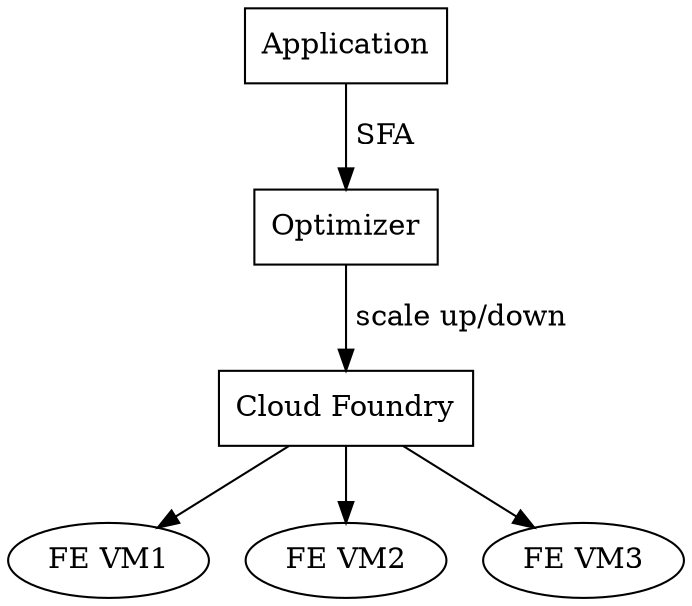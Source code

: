 digraph SFABlock {

PaaS[shape=rectangle, label="Cloud Foundry"]
autoScaler[shape=rectangle, label="Optimizer"]
loadBalancer[shape=rectangle, label="Application"]
VM1[label="FE VM1"]
VM2[label="FE VM2"]
VM3[label="FE VM3"]

loadBalancer->autoScaler [label=" SFA"]
autoScaler->PaaS [label=" scale up/down"]
PaaS->VM1
PaaS->VM2
PaaS->VM3
}
